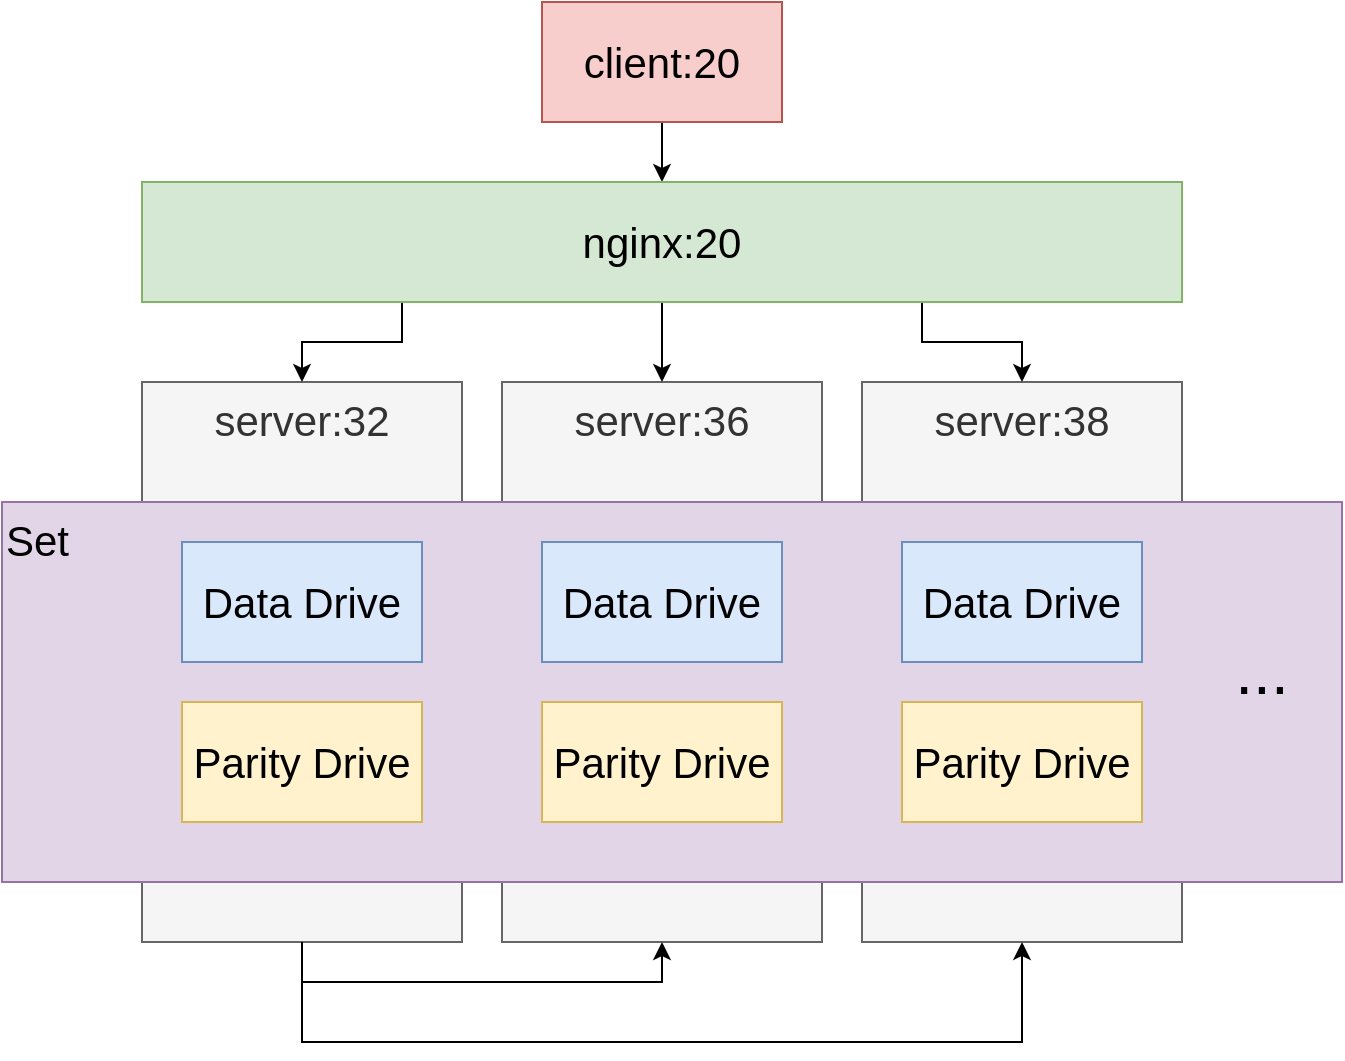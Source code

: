 <mxfile version="17.4.4" type="github">
  <diagram id="grWDxUKGPTWDO2RBl-IH" name="Page-1">
    <mxGraphModel dx="946" dy="532" grid="1" gridSize="10" guides="1" tooltips="1" connect="1" arrows="1" fold="1" page="1" pageScale="1" pageWidth="827" pageHeight="1169" math="0" shadow="0">
      <root>
        <mxCell id="0" />
        <mxCell id="1" parent="0" />
        <mxCell id="ePe9VbSAZ152NeF6bydD-3" value="server:32" style="rounded=0;whiteSpace=wrap;html=1;align=center;verticalAlign=top;fontSize=21;fillColor=#f5f5f5;fontColor=#333333;strokeColor=#666666;" vertex="1" parent="1">
          <mxGeometry x="160" y="390" width="160" height="280" as="geometry" />
        </mxCell>
        <mxCell id="ePe9VbSAZ152NeF6bydD-6" value="server:36" style="rounded=0;whiteSpace=wrap;html=1;align=center;verticalAlign=top;fontSize=21;fillColor=#f5f5f5;fontColor=#333333;strokeColor=#666666;" vertex="1" parent="1">
          <mxGeometry x="340" y="390" width="160" height="280" as="geometry" />
        </mxCell>
        <mxCell id="ePe9VbSAZ152NeF6bydD-9" value="server:38" style="rounded=0;whiteSpace=wrap;html=1;align=center;verticalAlign=top;fontSize=21;fillColor=#f5f5f5;fontColor=#333333;strokeColor=#666666;" vertex="1" parent="1">
          <mxGeometry x="520" y="390" width="160" height="280" as="geometry" />
        </mxCell>
        <mxCell id="ePe9VbSAZ152NeF6bydD-22" value="Set" style="rounded=0;whiteSpace=wrap;html=1;fontSize=21;fillColor=#e1d5e7;strokeColor=#9673a6;align=left;verticalAlign=top;" vertex="1" parent="1">
          <mxGeometry x="90" y="450" width="670" height="190" as="geometry" />
        </mxCell>
        <mxCell id="ePe9VbSAZ152NeF6bydD-18" style="edgeStyle=orthogonalEdgeStyle;rounded=0;orthogonalLoop=1;jettySize=auto;html=1;exitX=0.5;exitY=1;exitDx=0;exitDy=0;entryX=0.5;entryY=1;entryDx=0;entryDy=0;fontSize=21;" edge="1" parent="1" source="ePe9VbSAZ152NeF6bydD-3" target="ePe9VbSAZ152NeF6bydD-6">
          <mxGeometry relative="1" as="geometry" />
        </mxCell>
        <mxCell id="ePe9VbSAZ152NeF6bydD-19" style="edgeStyle=orthogonalEdgeStyle;rounded=0;orthogonalLoop=1;jettySize=auto;html=1;exitX=0.5;exitY=1;exitDx=0;exitDy=0;entryX=0.5;entryY=1;entryDx=0;entryDy=0;fontSize=21;" edge="1" parent="1" source="ePe9VbSAZ152NeF6bydD-3" target="ePe9VbSAZ152NeF6bydD-9">
          <mxGeometry relative="1" as="geometry">
            <Array as="points">
              <mxPoint x="240" y="720" />
              <mxPoint x="600" y="720" />
            </Array>
          </mxGeometry>
        </mxCell>
        <mxCell id="ePe9VbSAZ152NeF6bydD-1" value="Data Drive" style="rounded=0;whiteSpace=wrap;html=1;fillColor=#dae8fc;strokeColor=#6c8ebf;fontSize=21;" vertex="1" parent="1">
          <mxGeometry x="180" y="470" width="120" height="60" as="geometry" />
        </mxCell>
        <mxCell id="ePe9VbSAZ152NeF6bydD-2" value="Parity&amp;nbsp;Drive" style="rounded=0;whiteSpace=wrap;html=1;fillColor=#fff2cc;strokeColor=#d6b656;fontSize=21;" vertex="1" parent="1">
          <mxGeometry x="180" y="550" width="120" height="60" as="geometry" />
        </mxCell>
        <mxCell id="ePe9VbSAZ152NeF6bydD-4" value="..." style="text;html=1;strokeColor=none;fillColor=none;align=center;verticalAlign=middle;whiteSpace=wrap;rounded=0;fontSize=32;" vertex="1" parent="1">
          <mxGeometry x="690" y="520" width="60" height="30" as="geometry" />
        </mxCell>
        <mxCell id="ePe9VbSAZ152NeF6bydD-7" value="Data Drive" style="rounded=0;whiteSpace=wrap;html=1;fillColor=#dae8fc;strokeColor=#6c8ebf;fontSize=21;" vertex="1" parent="1">
          <mxGeometry x="360" y="470" width="120" height="60" as="geometry" />
        </mxCell>
        <mxCell id="ePe9VbSAZ152NeF6bydD-8" value="Parity&amp;nbsp;Drive" style="rounded=0;whiteSpace=wrap;html=1;fillColor=#fff2cc;strokeColor=#d6b656;fontSize=21;" vertex="1" parent="1">
          <mxGeometry x="360" y="550" width="120" height="60" as="geometry" />
        </mxCell>
        <mxCell id="ePe9VbSAZ152NeF6bydD-10" value="Data Drive" style="rounded=0;whiteSpace=wrap;html=1;fillColor=#dae8fc;strokeColor=#6c8ebf;fontSize=21;" vertex="1" parent="1">
          <mxGeometry x="540" y="470" width="120" height="60" as="geometry" />
        </mxCell>
        <mxCell id="ePe9VbSAZ152NeF6bydD-11" value="Parity&amp;nbsp;Drive" style="rounded=0;whiteSpace=wrap;html=1;fillColor=#fff2cc;strokeColor=#d6b656;fontSize=21;" vertex="1" parent="1">
          <mxGeometry x="540" y="550" width="120" height="60" as="geometry" />
        </mxCell>
        <mxCell id="ePe9VbSAZ152NeF6bydD-16" style="edgeStyle=orthogonalEdgeStyle;rounded=0;orthogonalLoop=1;jettySize=auto;html=1;exitX=0.5;exitY=1;exitDx=0;exitDy=0;entryX=0.5;entryY=0;entryDx=0;entryDy=0;fontSize=21;" edge="1" parent="1" source="ePe9VbSAZ152NeF6bydD-14" target="ePe9VbSAZ152NeF6bydD-23">
          <mxGeometry relative="1" as="geometry" />
        </mxCell>
        <mxCell id="ePe9VbSAZ152NeF6bydD-14" value="&lt;font style=&quot;font-size: 21px&quot;&gt;client:20&lt;/font&gt;" style="rounded=0;whiteSpace=wrap;html=1;fontSize=21;verticalAlign=middle;fillColor=#f8cecc;strokeColor=#b85450;" vertex="1" parent="1">
          <mxGeometry x="360" y="200" width="120" height="60" as="geometry" />
        </mxCell>
        <mxCell id="ePe9VbSAZ152NeF6bydD-24" style="edgeStyle=orthogonalEdgeStyle;rounded=0;orthogonalLoop=1;jettySize=auto;html=1;exitX=0.25;exitY=1;exitDx=0;exitDy=0;entryX=0.5;entryY=0;entryDx=0;entryDy=0;fontSize=32;" edge="1" parent="1" source="ePe9VbSAZ152NeF6bydD-23" target="ePe9VbSAZ152NeF6bydD-3">
          <mxGeometry relative="1" as="geometry" />
        </mxCell>
        <mxCell id="ePe9VbSAZ152NeF6bydD-25" style="edgeStyle=orthogonalEdgeStyle;rounded=0;orthogonalLoop=1;jettySize=auto;html=1;exitX=0.5;exitY=1;exitDx=0;exitDy=0;entryX=0.5;entryY=0;entryDx=0;entryDy=0;fontSize=32;" edge="1" parent="1" source="ePe9VbSAZ152NeF6bydD-23" target="ePe9VbSAZ152NeF6bydD-6">
          <mxGeometry relative="1" as="geometry" />
        </mxCell>
        <mxCell id="ePe9VbSAZ152NeF6bydD-26" style="edgeStyle=orthogonalEdgeStyle;rounded=0;orthogonalLoop=1;jettySize=auto;html=1;exitX=0.75;exitY=1;exitDx=0;exitDy=0;fontSize=32;" edge="1" parent="1" source="ePe9VbSAZ152NeF6bydD-23" target="ePe9VbSAZ152NeF6bydD-9">
          <mxGeometry relative="1" as="geometry" />
        </mxCell>
        <mxCell id="ePe9VbSAZ152NeF6bydD-23" value="&lt;font style=&quot;font-size: 21px&quot;&gt;nginx:20&lt;br&gt;&lt;/font&gt;" style="rounded=0;whiteSpace=wrap;html=1;fontSize=21;verticalAlign=middle;fillColor=#d5e8d4;strokeColor=#82b366;" vertex="1" parent="1">
          <mxGeometry x="160" y="290" width="520" height="60" as="geometry" />
        </mxCell>
      </root>
    </mxGraphModel>
  </diagram>
</mxfile>
